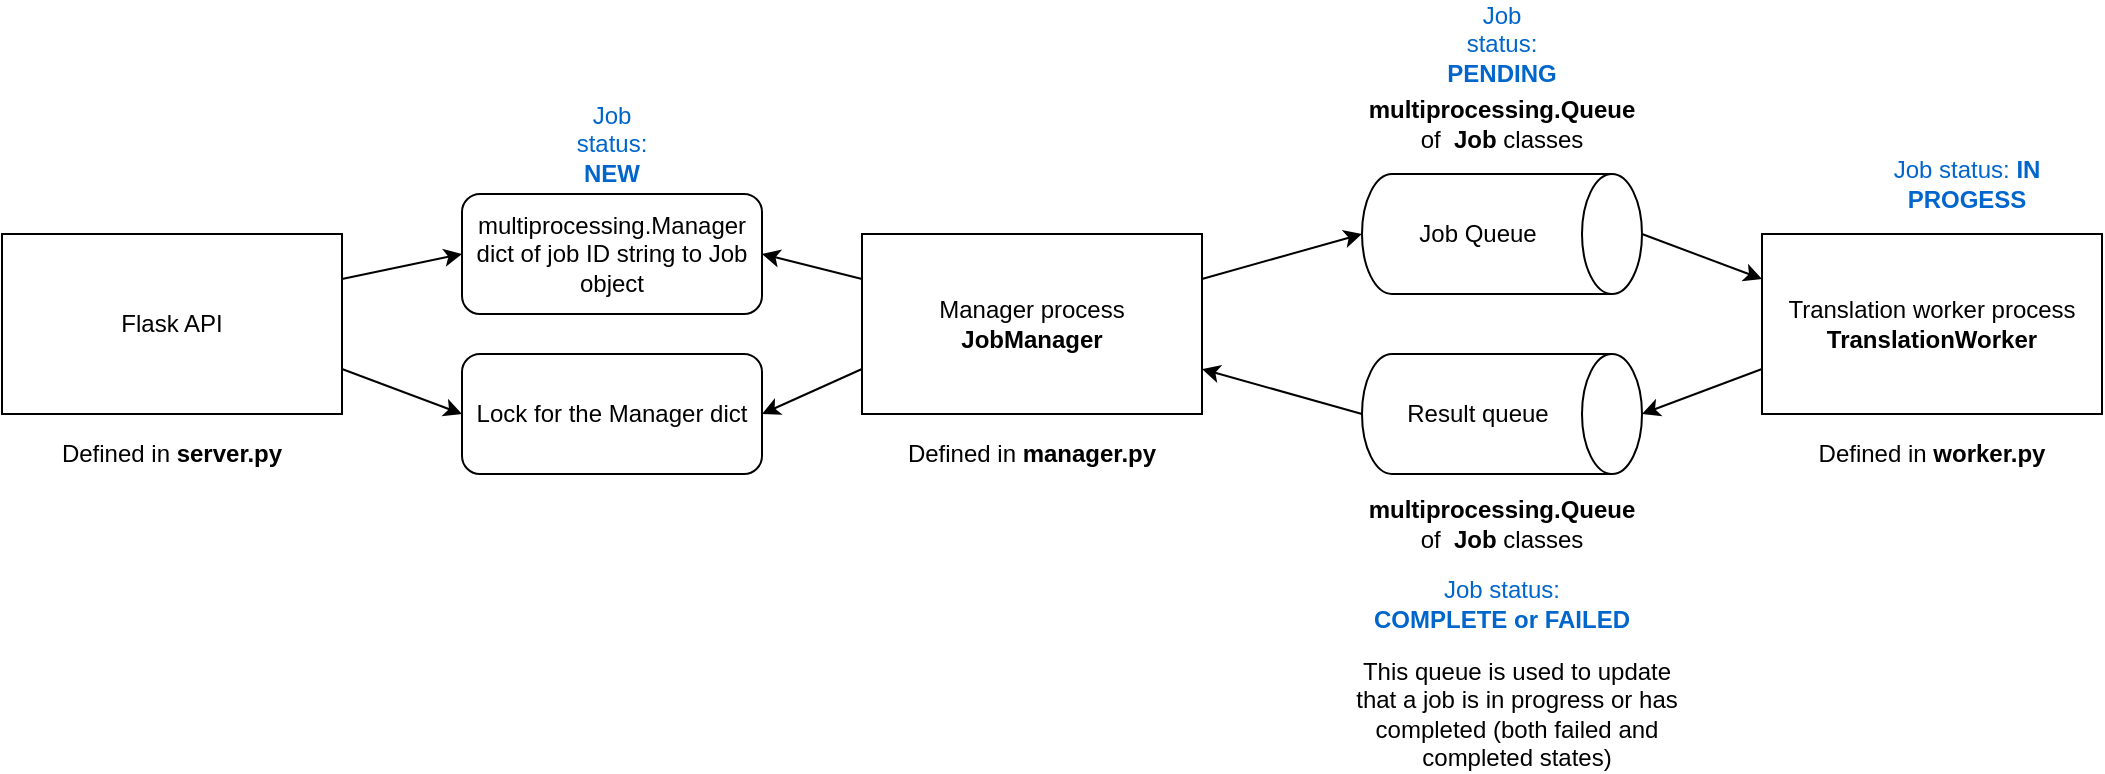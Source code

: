 <mxfile version="21.2.7" type="device">
  <diagram id="3nj9MZciTHvnNX_kDcAv" name="Page-1">
    <mxGraphModel dx="678" dy="426" grid="1" gridSize="10" guides="1" tooltips="1" connect="1" arrows="1" fold="1" page="1" pageScale="1" pageWidth="1654" pageHeight="1169" math="0" shadow="0">
      <root>
        <mxCell id="0" />
        <mxCell id="1" parent="0" />
        <mxCell id="hJBTrNGShJmxr9BXUneX-5" style="rounded=0;orthogonalLoop=1;jettySize=auto;html=1;exitX=0.5;exitY=0;exitDx=0;exitDy=0;exitPerimeter=0;entryX=0;entryY=0.25;entryDx=0;entryDy=0;" parent="1" source="hJBTrNGShJmxr9BXUneX-1" target="hJBTrNGShJmxr9BXUneX-4" edge="1">
          <mxGeometry relative="1" as="geometry" />
        </mxCell>
        <mxCell id="hJBTrNGShJmxr9BXUneX-1" value="Job Queue" style="shape=cylinder3;whiteSpace=wrap;html=1;boundedLbl=1;backgroundOutline=1;size=15;direction=south;" parent="1" vertex="1">
          <mxGeometry x="690" y="80" width="140" height="60" as="geometry" />
        </mxCell>
        <mxCell id="hJBTrNGShJmxr9BXUneX-12" style="rounded=0;orthogonalLoop=1;jettySize=auto;html=1;exitX=0.5;exitY=1;exitDx=0;exitDy=0;exitPerimeter=0;entryX=1;entryY=0.75;entryDx=0;entryDy=0;" parent="1" source="hJBTrNGShJmxr9BXUneX-3" target="hJBTrNGShJmxr9BXUneX-10" edge="1">
          <mxGeometry relative="1" as="geometry" />
        </mxCell>
        <mxCell id="hJBTrNGShJmxr9BXUneX-3" value="Result queue" style="shape=cylinder3;whiteSpace=wrap;html=1;boundedLbl=1;backgroundOutline=1;size=15;direction=south;" parent="1" vertex="1">
          <mxGeometry x="690" y="170" width="140" height="60" as="geometry" />
        </mxCell>
        <mxCell id="hJBTrNGShJmxr9BXUneX-6" style="rounded=0;orthogonalLoop=1;jettySize=auto;html=1;exitX=0;exitY=0.75;exitDx=0;exitDy=0;entryX=0.5;entryY=0;entryDx=0;entryDy=0;entryPerimeter=0;" parent="1" source="hJBTrNGShJmxr9BXUneX-4" target="hJBTrNGShJmxr9BXUneX-3" edge="1">
          <mxGeometry relative="1" as="geometry" />
        </mxCell>
        <mxCell id="hJBTrNGShJmxr9BXUneX-4" value="Translation worker process&lt;br&gt;&lt;b&gt;TranslationWorker&lt;/b&gt;" style="rounded=0;whiteSpace=wrap;html=1;" parent="1" vertex="1">
          <mxGeometry x="890" y="110" width="170" height="90" as="geometry" />
        </mxCell>
        <mxCell id="hJBTrNGShJmxr9BXUneX-7" value="&lt;b&gt;multiprocessing.Queue &lt;/b&gt;of&amp;nbsp;&amp;nbsp;&lt;b&gt;Job&amp;nbsp;&lt;/b&gt;classes" style="text;html=1;strokeColor=none;fillColor=none;align=center;verticalAlign=middle;whiteSpace=wrap;rounded=0;" parent="1" vertex="1">
          <mxGeometry x="685" y="40" width="150" height="30" as="geometry" />
        </mxCell>
        <mxCell id="hJBTrNGShJmxr9BXUneX-9" value="This queue is used to update that a job is in progress or has completed (both failed and completed states)" style="text;html=1;strokeColor=none;fillColor=none;align=center;verticalAlign=middle;whiteSpace=wrap;rounded=0;" parent="1" vertex="1">
          <mxGeometry x="680" y="330" width="175" height="40" as="geometry" />
        </mxCell>
        <mxCell id="hJBTrNGShJmxr9BXUneX-11" style="rounded=0;orthogonalLoop=1;jettySize=auto;html=1;exitX=1;exitY=0.25;exitDx=0;exitDy=0;entryX=0.5;entryY=1;entryDx=0;entryDy=0;entryPerimeter=0;" parent="1" source="hJBTrNGShJmxr9BXUneX-10" target="hJBTrNGShJmxr9BXUneX-1" edge="1">
          <mxGeometry relative="1" as="geometry" />
        </mxCell>
        <mxCell id="hJBTrNGShJmxr9BXUneX-21" style="rounded=0;orthogonalLoop=1;jettySize=auto;html=1;exitX=0;exitY=0.25;exitDx=0;exitDy=0;entryX=1;entryY=0.5;entryDx=0;entryDy=0;" parent="1" source="hJBTrNGShJmxr9BXUneX-10" target="hJBTrNGShJmxr9BXUneX-16" edge="1">
          <mxGeometry relative="1" as="geometry" />
        </mxCell>
        <mxCell id="hJBTrNGShJmxr9BXUneX-22" style="rounded=0;orthogonalLoop=1;jettySize=auto;html=1;exitX=0;exitY=0.75;exitDx=0;exitDy=0;entryX=1;entryY=0.5;entryDx=0;entryDy=0;" parent="1" source="hJBTrNGShJmxr9BXUneX-10" target="hJBTrNGShJmxr9BXUneX-17" edge="1">
          <mxGeometry relative="1" as="geometry" />
        </mxCell>
        <mxCell id="hJBTrNGShJmxr9BXUneX-10" value="Manager process&lt;br&gt;&lt;b&gt;JobManager&lt;/b&gt;" style="rounded=0;whiteSpace=wrap;html=1;" parent="1" vertex="1">
          <mxGeometry x="440" y="110" width="170" height="90" as="geometry" />
        </mxCell>
        <mxCell id="hJBTrNGShJmxr9BXUneX-13" value="Defined in &lt;b&gt;worker.py&lt;/b&gt;" style="text;html=1;strokeColor=none;fillColor=none;align=center;verticalAlign=middle;whiteSpace=wrap;rounded=0;" parent="1" vertex="1">
          <mxGeometry x="900" y="200" width="150" height="40" as="geometry" />
        </mxCell>
        <mxCell id="hJBTrNGShJmxr9BXUneX-14" value="Defined in &lt;b&gt;manager.py&lt;/b&gt;" style="text;html=1;strokeColor=none;fillColor=none;align=center;verticalAlign=middle;whiteSpace=wrap;rounded=0;" parent="1" vertex="1">
          <mxGeometry x="450" y="200" width="150" height="40" as="geometry" />
        </mxCell>
        <mxCell id="hJBTrNGShJmxr9BXUneX-15" value="&lt;b&gt;multiprocessing.Queue &lt;/b&gt;of&amp;nbsp;&amp;nbsp;&lt;b&gt;Job&amp;nbsp;&lt;/b&gt;classes" style="text;html=1;strokeColor=none;fillColor=none;align=center;verticalAlign=middle;whiteSpace=wrap;rounded=0;" parent="1" vertex="1">
          <mxGeometry x="685" y="240" width="150" height="30" as="geometry" />
        </mxCell>
        <mxCell id="hJBTrNGShJmxr9BXUneX-16" value="multiprocessing.Manager dict of job ID string to Job object" style="rounded=1;whiteSpace=wrap;html=1;" parent="1" vertex="1">
          <mxGeometry x="240" y="90" width="150" height="60" as="geometry" />
        </mxCell>
        <mxCell id="hJBTrNGShJmxr9BXUneX-17" value="Lock for the Manager dict" style="rounded=1;whiteSpace=wrap;html=1;" parent="1" vertex="1">
          <mxGeometry x="240" y="170" width="150" height="60" as="geometry" />
        </mxCell>
        <mxCell id="hJBTrNGShJmxr9BXUneX-19" style="rounded=0;orthogonalLoop=1;jettySize=auto;html=1;exitX=1;exitY=0.25;exitDx=0;exitDy=0;entryX=0;entryY=0.5;entryDx=0;entryDy=0;" parent="1" source="hJBTrNGShJmxr9BXUneX-18" target="hJBTrNGShJmxr9BXUneX-16" edge="1">
          <mxGeometry relative="1" as="geometry" />
        </mxCell>
        <mxCell id="hJBTrNGShJmxr9BXUneX-20" style="rounded=0;orthogonalLoop=1;jettySize=auto;html=1;exitX=1;exitY=0.75;exitDx=0;exitDy=0;entryX=0;entryY=0.5;entryDx=0;entryDy=0;" parent="1" source="hJBTrNGShJmxr9BXUneX-18" target="hJBTrNGShJmxr9BXUneX-17" edge="1">
          <mxGeometry relative="1" as="geometry" />
        </mxCell>
        <mxCell id="hJBTrNGShJmxr9BXUneX-18" value="Flask API" style="rounded=0;whiteSpace=wrap;html=1;" parent="1" vertex="1">
          <mxGeometry x="10" y="110" width="170" height="90" as="geometry" />
        </mxCell>
        <mxCell id="hJBTrNGShJmxr9BXUneX-23" value="Defined in &lt;b&gt;server.py&lt;/b&gt;" style="text;html=1;strokeColor=none;fillColor=none;align=center;verticalAlign=middle;whiteSpace=wrap;rounded=0;" parent="1" vertex="1">
          <mxGeometry x="20" y="200" width="150" height="40" as="geometry" />
        </mxCell>
        <mxCell id="2S_Rw_6k95lHf7z5oT_W-1" value="&lt;font color=&quot;#0066cc&quot;&gt;Job status: &lt;b&gt;NEW&lt;/b&gt;&lt;/font&gt;" style="text;html=1;strokeColor=none;fillColor=none;align=center;verticalAlign=middle;whiteSpace=wrap;rounded=0;" vertex="1" parent="1">
          <mxGeometry x="285" y="50" width="60" height="30" as="geometry" />
        </mxCell>
        <mxCell id="2S_Rw_6k95lHf7z5oT_W-2" value="&lt;font color=&quot;#0066cc&quot;&gt;Job status: &lt;b&gt;PENDING&lt;/b&gt;&lt;/font&gt;" style="text;html=1;strokeColor=none;fillColor=none;align=center;verticalAlign=middle;whiteSpace=wrap;rounded=0;" vertex="1" parent="1">
          <mxGeometry x="730" width="60" height="30" as="geometry" />
        </mxCell>
        <mxCell id="2S_Rw_6k95lHf7z5oT_W-3" value="&lt;font color=&quot;#0066cc&quot;&gt;Job status: &lt;b&gt;IN PROGESS&lt;/b&gt;&lt;/font&gt;" style="text;html=1;strokeColor=none;fillColor=none;align=center;verticalAlign=middle;whiteSpace=wrap;rounded=0;" vertex="1" parent="1">
          <mxGeometry x="945" y="70" width="95" height="30" as="geometry" />
        </mxCell>
        <mxCell id="2S_Rw_6k95lHf7z5oT_W-4" value="&lt;font color=&quot;#0066cc&quot;&gt;Job status: &lt;b&gt;COMPLETE or FAILED&lt;/b&gt;&lt;/font&gt;" style="text;html=1;strokeColor=none;fillColor=none;align=center;verticalAlign=middle;whiteSpace=wrap;rounded=0;" vertex="1" parent="1">
          <mxGeometry x="695" y="280" width="130" height="30" as="geometry" />
        </mxCell>
      </root>
    </mxGraphModel>
  </diagram>
</mxfile>
